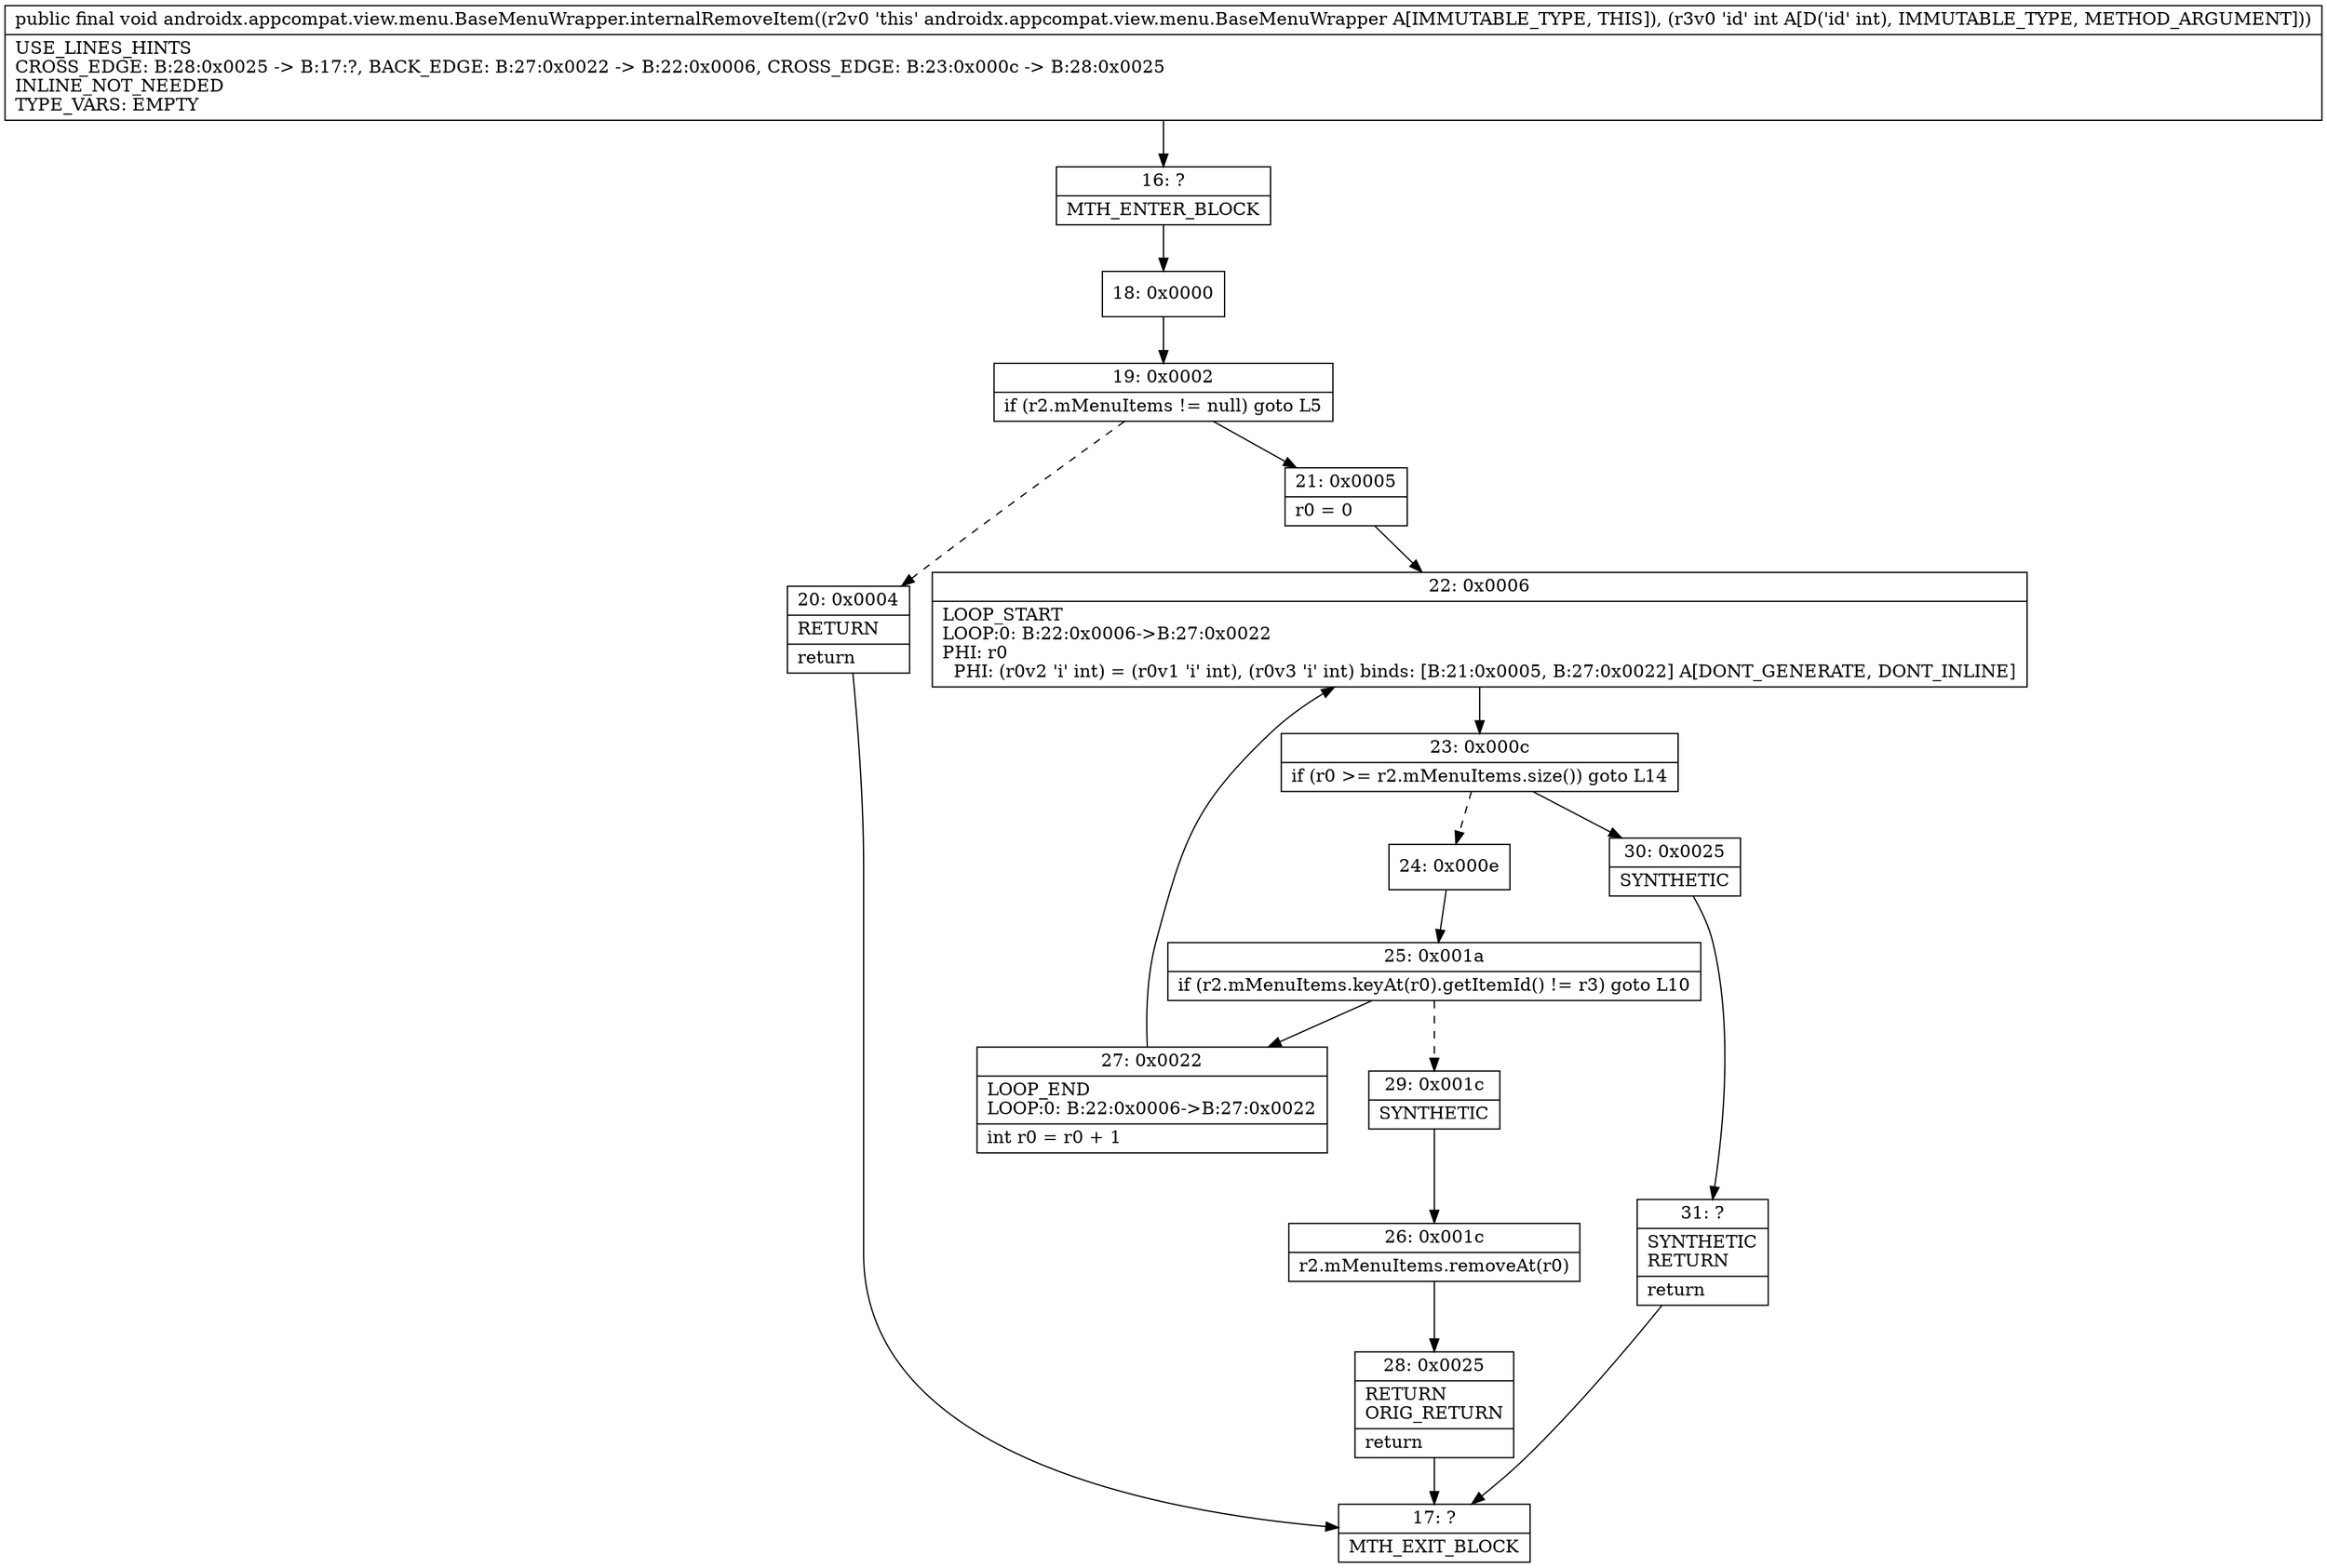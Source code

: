 digraph "CFG forandroidx.appcompat.view.menu.BaseMenuWrapper.internalRemoveItem(I)V" {
Node_16 [shape=record,label="{16\:\ ?|MTH_ENTER_BLOCK\l}"];
Node_18 [shape=record,label="{18\:\ 0x0000}"];
Node_19 [shape=record,label="{19\:\ 0x0002|if (r2.mMenuItems != null) goto L5\l}"];
Node_20 [shape=record,label="{20\:\ 0x0004|RETURN\l|return\l}"];
Node_17 [shape=record,label="{17\:\ ?|MTH_EXIT_BLOCK\l}"];
Node_21 [shape=record,label="{21\:\ 0x0005|r0 = 0\l}"];
Node_22 [shape=record,label="{22\:\ 0x0006|LOOP_START\lLOOP:0: B:22:0x0006\-\>B:27:0x0022\lPHI: r0 \l  PHI: (r0v2 'i' int) = (r0v1 'i' int), (r0v3 'i' int) binds: [B:21:0x0005, B:27:0x0022] A[DONT_GENERATE, DONT_INLINE]\l}"];
Node_23 [shape=record,label="{23\:\ 0x000c|if (r0 \>= r2.mMenuItems.size()) goto L14\l}"];
Node_24 [shape=record,label="{24\:\ 0x000e}"];
Node_25 [shape=record,label="{25\:\ 0x001a|if (r2.mMenuItems.keyAt(r0).getItemId() != r3) goto L10\l}"];
Node_27 [shape=record,label="{27\:\ 0x0022|LOOP_END\lLOOP:0: B:22:0x0006\-\>B:27:0x0022\l|int r0 = r0 + 1\l}"];
Node_29 [shape=record,label="{29\:\ 0x001c|SYNTHETIC\l}"];
Node_26 [shape=record,label="{26\:\ 0x001c|r2.mMenuItems.removeAt(r0)\l}"];
Node_28 [shape=record,label="{28\:\ 0x0025|RETURN\lORIG_RETURN\l|return\l}"];
Node_30 [shape=record,label="{30\:\ 0x0025|SYNTHETIC\l}"];
Node_31 [shape=record,label="{31\:\ ?|SYNTHETIC\lRETURN\l|return\l}"];
MethodNode[shape=record,label="{public final void androidx.appcompat.view.menu.BaseMenuWrapper.internalRemoveItem((r2v0 'this' androidx.appcompat.view.menu.BaseMenuWrapper A[IMMUTABLE_TYPE, THIS]), (r3v0 'id' int A[D('id' int), IMMUTABLE_TYPE, METHOD_ARGUMENT]))  | USE_LINES_HINTS\lCROSS_EDGE: B:28:0x0025 \-\> B:17:?, BACK_EDGE: B:27:0x0022 \-\> B:22:0x0006, CROSS_EDGE: B:23:0x000c \-\> B:28:0x0025\lINLINE_NOT_NEEDED\lTYPE_VARS: EMPTY\l}"];
MethodNode -> Node_16;Node_16 -> Node_18;
Node_18 -> Node_19;
Node_19 -> Node_20[style=dashed];
Node_19 -> Node_21;
Node_20 -> Node_17;
Node_21 -> Node_22;
Node_22 -> Node_23;
Node_23 -> Node_24[style=dashed];
Node_23 -> Node_30;
Node_24 -> Node_25;
Node_25 -> Node_27;
Node_25 -> Node_29[style=dashed];
Node_27 -> Node_22;
Node_29 -> Node_26;
Node_26 -> Node_28;
Node_28 -> Node_17;
Node_30 -> Node_31;
Node_31 -> Node_17;
}

